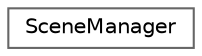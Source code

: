 digraph "Graphical Class Hierarchy"
{
 // LATEX_PDF_SIZE
  bgcolor="transparent";
  edge [fontname=Helvetica,fontsize=10,labelfontname=Helvetica,labelfontsize=10];
  node [fontname=Helvetica,fontsize=10,shape=box,height=0.2,width=0.4];
  rankdir="LR";
  Node0 [id="Node000000",label="SceneManager",height=0.2,width=0.4,color="grey40", fillcolor="white", style="filled",URL="$d0/dc3/class_scene_manager.html",tooltip="Manages multiple scenes in the application."];
}

